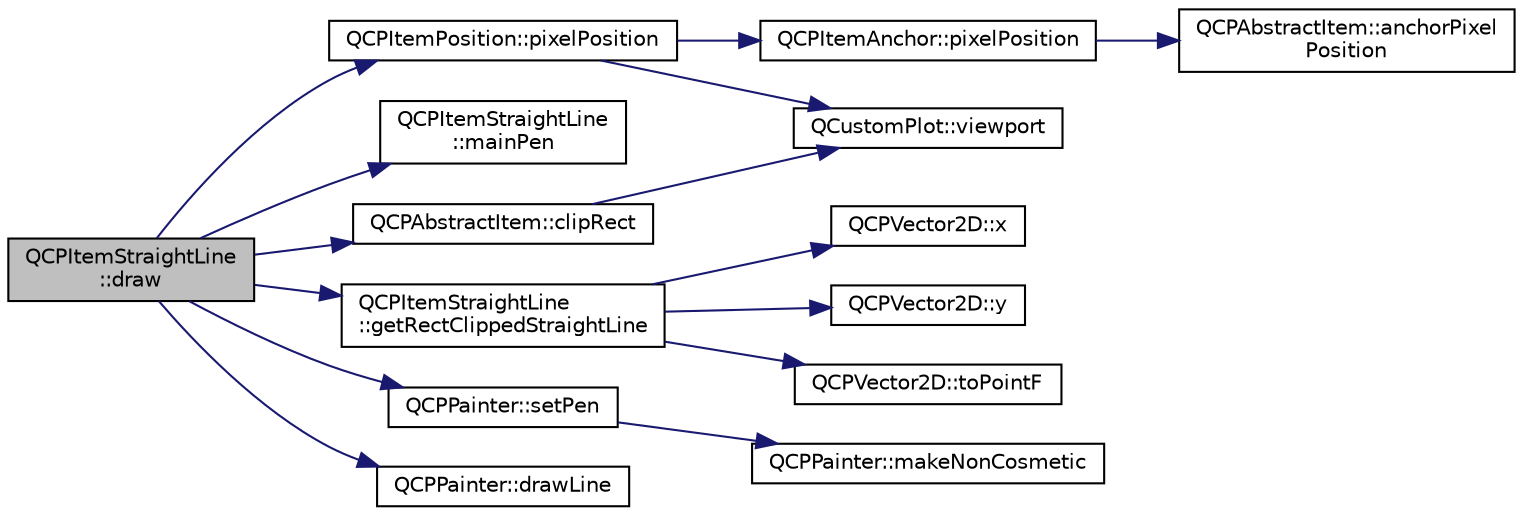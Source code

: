 digraph "QCPItemStraightLine::draw"
{
  edge [fontname="Helvetica",fontsize="10",labelfontname="Helvetica",labelfontsize="10"];
  node [fontname="Helvetica",fontsize="10",shape=record];
  rankdir="LR";
  Node10 [label="QCPItemStraightLine\l::draw",height=0.2,width=0.4,color="black", fillcolor="grey75", style="filled", fontcolor="black"];
  Node10 -> Node11 [color="midnightblue",fontsize="10",style="solid",fontname="Helvetica"];
  Node11 [label="QCPItemPosition::pixelPosition",height=0.2,width=0.4,color="black", fillcolor="white", style="filled",URL="$class_q_c_p_item_position.html#a8be9a4787635433edecc75164beb748d"];
  Node11 -> Node12 [color="midnightblue",fontsize="10",style="solid",fontname="Helvetica"];
  Node12 [label="QCPItemAnchor::pixelPosition",height=0.2,width=0.4,color="black", fillcolor="white", style="filled",URL="$class_q_c_p_item_anchor.html#a06dcfb7220d26eee93eef56ae66582cb"];
  Node12 -> Node13 [color="midnightblue",fontsize="10",style="solid",fontname="Helvetica"];
  Node13 [label="QCPAbstractItem::anchorPixel\lPosition",height=0.2,width=0.4,color="black", fillcolor="white", style="filled",URL="$class_q_c_p_abstract_item.html#ada5bad4e1196c4fc0d0d12328e24b8f2"];
  Node11 -> Node14 [color="midnightblue",fontsize="10",style="solid",fontname="Helvetica"];
  Node14 [label="QCustomPlot::viewport",height=0.2,width=0.4,color="black", fillcolor="white", style="filled",URL="$class_q_custom_plot.html#a19842409b18f556b256d05e97fffc670"];
  Node10 -> Node15 [color="midnightblue",fontsize="10",style="solid",fontname="Helvetica"];
  Node15 [label="QCPItemStraightLine\l::mainPen",height=0.2,width=0.4,color="black", fillcolor="white", style="filled",URL="$class_q_c_p_item_straight_line.html#a5b1a39cfc54c3e22f65de2958d40eb59"];
  Node10 -> Node16 [color="midnightblue",fontsize="10",style="solid",fontname="Helvetica"];
  Node16 [label="QCPItemStraightLine\l::getRectClippedStraightLine",height=0.2,width=0.4,color="black", fillcolor="white", style="filled",URL="$class_q_c_p_item_straight_line.html#ae1de3d4121c06e5ffea4961722a54f5e"];
  Node16 -> Node17 [color="midnightblue",fontsize="10",style="solid",fontname="Helvetica"];
  Node17 [label="QCPVector2D::x",height=0.2,width=0.4,color="black", fillcolor="white", style="filled",URL="$class_q_c_p_vector2_d.html#a4a099e1f9788d52cb46deb8139aa6195"];
  Node16 -> Node18 [color="midnightblue",fontsize="10",style="solid",fontname="Helvetica"];
  Node18 [label="QCPVector2D::y",height=0.2,width=0.4,color="black", fillcolor="white", style="filled",URL="$class_q_c_p_vector2_d.html#a6398fb643ba380d7961a4b208f4eecf1"];
  Node16 -> Node19 [color="midnightblue",fontsize="10",style="solid",fontname="Helvetica"];
  Node19 [label="QCPVector2D::toPointF",height=0.2,width=0.4,color="black", fillcolor="white", style="filled",URL="$class_q_c_p_vector2_d.html#acd7af3f4a62833ada58be3f3021dbbac"];
  Node10 -> Node20 [color="midnightblue",fontsize="10",style="solid",fontname="Helvetica"];
  Node20 [label="QCPAbstractItem::clipRect",height=0.2,width=0.4,color="black", fillcolor="white", style="filled",URL="$class_q_c_p_abstract_item.html#a6ad60000f29afe11035e1f791dcbd45a"];
  Node20 -> Node14 [color="midnightblue",fontsize="10",style="solid",fontname="Helvetica"];
  Node10 -> Node21 [color="midnightblue",fontsize="10",style="solid",fontname="Helvetica"];
  Node21 [label="QCPPainter::setPen",height=0.2,width=0.4,color="black", fillcolor="white", style="filled",URL="$class_q_c_p_painter.html#af9c7a4cd1791403901f8c5b82a150195"];
  Node21 -> Node22 [color="midnightblue",fontsize="10",style="solid",fontname="Helvetica"];
  Node22 [label="QCPPainter::makeNonCosmetic",height=0.2,width=0.4,color="black", fillcolor="white", style="filled",URL="$class_q_c_p_painter.html#a7e63fbcf47e35c6f2ecd11b8fef7c7d8"];
  Node10 -> Node23 [color="midnightblue",fontsize="10",style="solid",fontname="Helvetica"];
  Node23 [label="QCPPainter::drawLine",height=0.2,width=0.4,color="black", fillcolor="white", style="filled",URL="$class_q_c_p_painter.html#a0b4b1b9bd495e182c731774dc800e6e0"];
}
